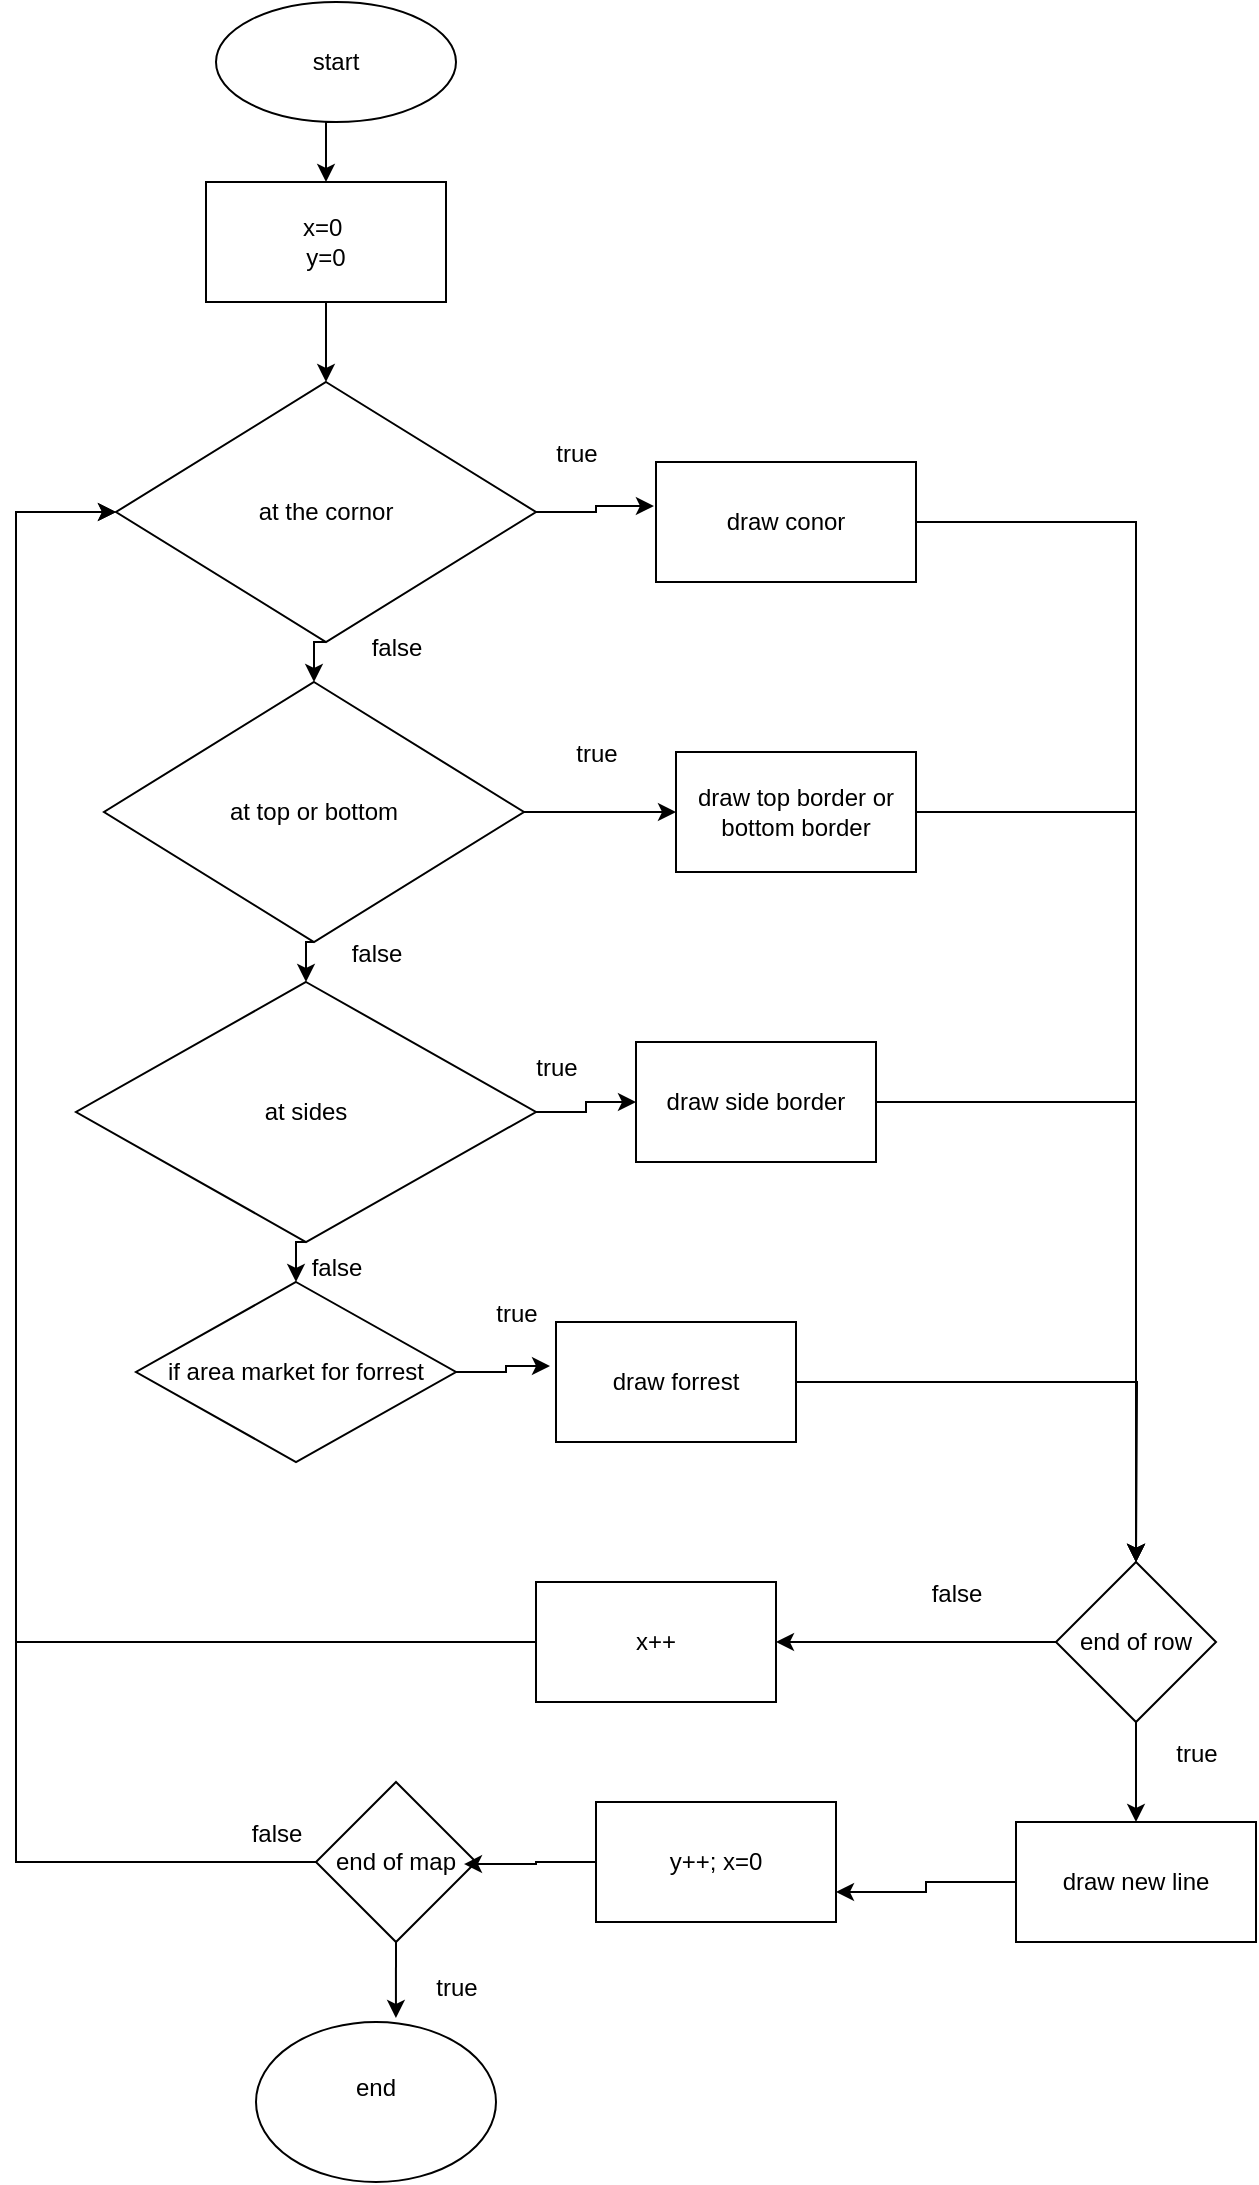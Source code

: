 <mxfile version="27.0.9">
  <diagram name="Sida-1" id="0GtrpKbRK-s8gDNCSNvR">
    <mxGraphModel dx="1212" dy="793" grid="1" gridSize="10" guides="1" tooltips="1" connect="1" arrows="1" fold="1" page="1" pageScale="1" pageWidth="827" pageHeight="1169" background="light-dark(#FFFFFF,#333333)" math="0" shadow="0">
      <root>
        <mxCell id="0" />
        <mxCell id="1" parent="0" />
        <mxCell id="wDozuO5Jw6rSZuI6nTv_-15" style="edgeStyle=orthogonalEdgeStyle;rounded=0;orthogonalLoop=1;jettySize=auto;html=1;exitX=0.5;exitY=1;exitDx=0;exitDy=0;entryX=0.5;entryY=0;entryDx=0;entryDy=0;" edge="1" parent="1" source="wDozuO5Jw6rSZuI6nTv_-1" target="wDozuO5Jw6rSZuI6nTv_-3">
          <mxGeometry relative="1" as="geometry" />
        </mxCell>
        <mxCell id="wDozuO5Jw6rSZuI6nTv_-1" value="x=0&amp;nbsp;&lt;br&gt;y=0" style="rounded=0;whiteSpace=wrap;html=1;" vertex="1" parent="1">
          <mxGeometry x="255" y="110" width="120" height="60" as="geometry" />
        </mxCell>
        <mxCell id="wDozuO5Jw6rSZuI6nTv_-14" style="edgeStyle=orthogonalEdgeStyle;rounded=0;orthogonalLoop=1;jettySize=auto;html=1;exitX=0.5;exitY=1;exitDx=0;exitDy=0;entryX=0.5;entryY=0;entryDx=0;entryDy=0;" edge="1" parent="1" source="wDozuO5Jw6rSZuI6nTv_-2" target="wDozuO5Jw6rSZuI6nTv_-1">
          <mxGeometry relative="1" as="geometry" />
        </mxCell>
        <mxCell id="wDozuO5Jw6rSZuI6nTv_-2" value="start" style="ellipse;whiteSpace=wrap;html=1;" vertex="1" parent="1">
          <mxGeometry x="260" y="20" width="120" height="60" as="geometry" />
        </mxCell>
        <mxCell id="wDozuO5Jw6rSZuI6nTv_-16" style="edgeStyle=orthogonalEdgeStyle;rounded=0;orthogonalLoop=1;jettySize=auto;html=1;exitX=0.5;exitY=1;exitDx=0;exitDy=0;entryX=0.5;entryY=0;entryDx=0;entryDy=0;" edge="1" parent="1" source="wDozuO5Jw6rSZuI6nTv_-3" target="wDozuO5Jw6rSZuI6nTv_-5">
          <mxGeometry relative="1" as="geometry" />
        </mxCell>
        <mxCell id="wDozuO5Jw6rSZuI6nTv_-3" value="at the cornor" style="rhombus;whiteSpace=wrap;html=1;" vertex="1" parent="1">
          <mxGeometry x="210" y="210" width="210" height="130" as="geometry" />
        </mxCell>
        <mxCell id="wDozuO5Jw6rSZuI6nTv_-17" style="edgeStyle=orthogonalEdgeStyle;rounded=0;orthogonalLoop=1;jettySize=auto;html=1;exitX=0.5;exitY=1;exitDx=0;exitDy=0;entryX=0.5;entryY=0;entryDx=0;entryDy=0;entryPerimeter=0;" edge="1" parent="1" source="wDozuO5Jw6rSZuI6nTv_-5" target="wDozuO5Jw6rSZuI6nTv_-8">
          <mxGeometry relative="1" as="geometry" />
        </mxCell>
        <mxCell id="wDozuO5Jw6rSZuI6nTv_-22" style="edgeStyle=orthogonalEdgeStyle;rounded=0;orthogonalLoop=1;jettySize=auto;html=1;exitX=1;exitY=0.5;exitDx=0;exitDy=0;entryX=0;entryY=0.5;entryDx=0;entryDy=0;" edge="1" parent="1" source="wDozuO5Jw6rSZuI6nTv_-5" target="wDozuO5Jw6rSZuI6nTv_-6">
          <mxGeometry relative="1" as="geometry" />
        </mxCell>
        <mxCell id="wDozuO5Jw6rSZuI6nTv_-5" value="at top or bottom" style="rhombus;whiteSpace=wrap;html=1;" vertex="1" parent="1">
          <mxGeometry x="204" y="360" width="210" height="130" as="geometry" />
        </mxCell>
        <mxCell id="wDozuO5Jw6rSZuI6nTv_-62" style="edgeStyle=orthogonalEdgeStyle;rounded=0;orthogonalLoop=1;jettySize=auto;html=1;entryX=0.5;entryY=0;entryDx=0;entryDy=0;" edge="1" parent="1" source="wDozuO5Jw6rSZuI6nTv_-6" target="wDozuO5Jw6rSZuI6nTv_-33">
          <mxGeometry relative="1" as="geometry">
            <mxPoint x="720" y="425" as="targetPoint" />
          </mxGeometry>
        </mxCell>
        <mxCell id="wDozuO5Jw6rSZuI6nTv_-6" value="&lt;div&gt;draw top border or bottom border&lt;/div&gt;" style="rounded=0;whiteSpace=wrap;html=1;" vertex="1" parent="1">
          <mxGeometry x="490" y="395" width="120" height="60" as="geometry" />
        </mxCell>
        <mxCell id="wDozuO5Jw6rSZuI6nTv_-59" style="edgeStyle=orthogonalEdgeStyle;rounded=0;orthogonalLoop=1;jettySize=auto;html=1;exitX=1;exitY=0.5;exitDx=0;exitDy=0;entryX=0.5;entryY=0;entryDx=0;entryDy=0;" edge="1" parent="1" source="wDozuO5Jw6rSZuI6nTv_-7" target="wDozuO5Jw6rSZuI6nTv_-33">
          <mxGeometry relative="1" as="geometry" />
        </mxCell>
        <mxCell id="wDozuO5Jw6rSZuI6nTv_-7" value="&lt;div&gt;draw conor&lt;/div&gt;" style="whiteSpace=wrap;html=1;" vertex="1" parent="1">
          <mxGeometry x="480" y="250" width="130" height="60" as="geometry" />
        </mxCell>
        <mxCell id="wDozuO5Jw6rSZuI6nTv_-20" style="edgeStyle=orthogonalEdgeStyle;rounded=0;orthogonalLoop=1;jettySize=auto;html=1;exitX=0.5;exitY=1;exitDx=0;exitDy=0;entryX=0.5;entryY=0;entryDx=0;entryDy=0;" edge="1" parent="1" source="wDozuO5Jw6rSZuI6nTv_-8" target="wDozuO5Jw6rSZuI6nTv_-10">
          <mxGeometry relative="1" as="geometry" />
        </mxCell>
        <mxCell id="wDozuO5Jw6rSZuI6nTv_-23" style="edgeStyle=orthogonalEdgeStyle;rounded=0;orthogonalLoop=1;jettySize=auto;html=1;exitX=1;exitY=0.5;exitDx=0;exitDy=0;entryX=0;entryY=0.5;entryDx=0;entryDy=0;" edge="1" parent="1" source="wDozuO5Jw6rSZuI6nTv_-8" target="wDozuO5Jw6rSZuI6nTv_-9">
          <mxGeometry relative="1" as="geometry" />
        </mxCell>
        <mxCell id="wDozuO5Jw6rSZuI6nTv_-8" value="at sides" style="rhombus;whiteSpace=wrap;html=1;" vertex="1" parent="1">
          <mxGeometry x="190" y="510" width="230" height="130" as="geometry" />
        </mxCell>
        <mxCell id="wDozuO5Jw6rSZuI6nTv_-64" style="edgeStyle=orthogonalEdgeStyle;rounded=0;orthogonalLoop=1;jettySize=auto;html=1;exitX=1;exitY=0.5;exitDx=0;exitDy=0;entryX=0.5;entryY=0;entryDx=0;entryDy=0;" edge="1" parent="1" source="wDozuO5Jw6rSZuI6nTv_-9" target="wDozuO5Jw6rSZuI6nTv_-33">
          <mxGeometry relative="1" as="geometry">
            <mxPoint x="720" y="570" as="targetPoint" />
          </mxGeometry>
        </mxCell>
        <mxCell id="wDozuO5Jw6rSZuI6nTv_-9" value="draw side border" style="whiteSpace=wrap;html=1;" vertex="1" parent="1">
          <mxGeometry x="470" y="540" width="120" height="60" as="geometry" />
        </mxCell>
        <mxCell id="wDozuO5Jw6rSZuI6nTv_-10" value="if area market for forrest" style="rhombus;whiteSpace=wrap;html=1;" vertex="1" parent="1">
          <mxGeometry x="220" y="660" width="160" height="90" as="geometry" />
        </mxCell>
        <mxCell id="wDozuO5Jw6rSZuI6nTv_-65" style="edgeStyle=orthogonalEdgeStyle;rounded=0;orthogonalLoop=1;jettySize=auto;html=1;exitX=1;exitY=0.5;exitDx=0;exitDy=0;" edge="1" parent="1" source="wDozuO5Jw6rSZuI6nTv_-11">
          <mxGeometry relative="1" as="geometry">
            <mxPoint x="720" y="800" as="targetPoint" />
          </mxGeometry>
        </mxCell>
        <mxCell id="wDozuO5Jw6rSZuI6nTv_-11" value="draw forrest" style="whiteSpace=wrap;html=1;" vertex="1" parent="1">
          <mxGeometry x="430" y="680" width="120" height="60" as="geometry" />
        </mxCell>
        <mxCell id="wDozuO5Jw6rSZuI6nTv_-21" style="edgeStyle=orthogonalEdgeStyle;rounded=0;orthogonalLoop=1;jettySize=auto;html=1;exitX=1;exitY=0.5;exitDx=0;exitDy=0;entryX=-0.008;entryY=0.367;entryDx=0;entryDy=0;entryPerimeter=0;" edge="1" parent="1" source="wDozuO5Jw6rSZuI6nTv_-3" target="wDozuO5Jw6rSZuI6nTv_-7">
          <mxGeometry relative="1" as="geometry" />
        </mxCell>
        <mxCell id="wDozuO5Jw6rSZuI6nTv_-24" style="edgeStyle=orthogonalEdgeStyle;rounded=0;orthogonalLoop=1;jettySize=auto;html=1;exitX=1;exitY=0.5;exitDx=0;exitDy=0;entryX=-0.025;entryY=0.367;entryDx=0;entryDy=0;entryPerimeter=0;" edge="1" parent="1" source="wDozuO5Jw6rSZuI6nTv_-10" target="wDozuO5Jw6rSZuI6nTv_-11">
          <mxGeometry relative="1" as="geometry" />
        </mxCell>
        <mxCell id="wDozuO5Jw6rSZuI6nTv_-26" value="false" style="text;html=1;align=center;verticalAlign=middle;resizable=0;points=[];autosize=1;strokeColor=none;fillColor=none;" vertex="1" parent="1">
          <mxGeometry x="325" y="328" width="50" height="30" as="geometry" />
        </mxCell>
        <mxCell id="wDozuO5Jw6rSZuI6nTv_-27" value="false&lt;div&gt;&lt;br&gt;&lt;/div&gt;" style="text;html=1;align=center;verticalAlign=middle;resizable=0;points=[];autosize=1;strokeColor=none;fillColor=none;" vertex="1" parent="1">
          <mxGeometry x="315" y="483" width="50" height="40" as="geometry" />
        </mxCell>
        <mxCell id="wDozuO5Jw6rSZuI6nTv_-28" value="false" style="text;html=1;align=center;verticalAlign=middle;resizable=0;points=[];autosize=1;strokeColor=none;fillColor=none;" vertex="1" parent="1">
          <mxGeometry x="295" y="638" width="50" height="30" as="geometry" />
        </mxCell>
        <mxCell id="wDozuO5Jw6rSZuI6nTv_-29" value="true&lt;div&gt;&lt;br&gt;&lt;/div&gt;" style="text;html=1;align=center;verticalAlign=middle;resizable=0;points=[];autosize=1;strokeColor=none;fillColor=none;" vertex="1" parent="1">
          <mxGeometry x="420" y="233" width="40" height="40" as="geometry" />
        </mxCell>
        <mxCell id="wDozuO5Jw6rSZuI6nTv_-30" value="true&lt;div&gt;&lt;br&gt;&lt;/div&gt;" style="text;html=1;align=center;verticalAlign=middle;resizable=0;points=[];autosize=1;strokeColor=none;fillColor=none;" vertex="1" parent="1">
          <mxGeometry x="430" y="383" width="40" height="40" as="geometry" />
        </mxCell>
        <mxCell id="wDozuO5Jw6rSZuI6nTv_-31" value="true" style="text;html=1;align=center;verticalAlign=middle;resizable=0;points=[];autosize=1;strokeColor=none;fillColor=none;" vertex="1" parent="1">
          <mxGeometry x="410" y="538" width="40" height="30" as="geometry" />
        </mxCell>
        <mxCell id="wDozuO5Jw6rSZuI6nTv_-32" value="true&lt;div&gt;&lt;br&gt;&lt;/div&gt;" style="text;html=1;align=center;verticalAlign=middle;resizable=0;points=[];autosize=1;strokeColor=none;fillColor=none;" vertex="1" parent="1">
          <mxGeometry x="390" y="663" width="40" height="40" as="geometry" />
        </mxCell>
        <mxCell id="wDozuO5Jw6rSZuI6nTv_-69" style="edgeStyle=orthogonalEdgeStyle;rounded=0;orthogonalLoop=1;jettySize=auto;html=1;exitX=0;exitY=0.5;exitDx=0;exitDy=0;entryX=1;entryY=0.5;entryDx=0;entryDy=0;" edge="1" parent="1" source="wDozuO5Jw6rSZuI6nTv_-33" target="wDozuO5Jw6rSZuI6nTv_-34">
          <mxGeometry relative="1" as="geometry" />
        </mxCell>
        <mxCell id="wDozuO5Jw6rSZuI6nTv_-74" style="edgeStyle=orthogonalEdgeStyle;rounded=0;orthogonalLoop=1;jettySize=auto;html=1;exitX=0.5;exitY=1;exitDx=0;exitDy=0;entryX=0.5;entryY=0;entryDx=0;entryDy=0;" edge="1" parent="1" source="wDozuO5Jw6rSZuI6nTv_-33" target="wDozuO5Jw6rSZuI6nTv_-35">
          <mxGeometry relative="1" as="geometry" />
        </mxCell>
        <mxCell id="wDozuO5Jw6rSZuI6nTv_-33" value="end of row" style="rhombus;whiteSpace=wrap;html=1;" vertex="1" parent="1">
          <mxGeometry x="680" y="800" width="80" height="80" as="geometry" />
        </mxCell>
        <mxCell id="wDozuO5Jw6rSZuI6nTv_-75" style="edgeStyle=orthogonalEdgeStyle;rounded=0;orthogonalLoop=1;jettySize=auto;html=1;exitX=0;exitY=0.5;exitDx=0;exitDy=0;entryX=0;entryY=0.5;entryDx=0;entryDy=0;" edge="1" parent="1" source="wDozuO5Jw6rSZuI6nTv_-34" target="wDozuO5Jw6rSZuI6nTv_-3">
          <mxGeometry relative="1" as="geometry">
            <mxPoint x="110" y="270" as="targetPoint" />
            <Array as="points">
              <mxPoint x="160" y="840" />
              <mxPoint x="160" y="275" />
            </Array>
          </mxGeometry>
        </mxCell>
        <mxCell id="wDozuO5Jw6rSZuI6nTv_-34" value="x++" style="whiteSpace=wrap;html=1;" vertex="1" parent="1">
          <mxGeometry x="420" y="810" width="120" height="60" as="geometry" />
        </mxCell>
        <mxCell id="wDozuO5Jw6rSZuI6nTv_-77" style="edgeStyle=orthogonalEdgeStyle;rounded=0;orthogonalLoop=1;jettySize=auto;html=1;exitX=0;exitY=0.5;exitDx=0;exitDy=0;entryX=1;entryY=0.75;entryDx=0;entryDy=0;" edge="1" parent="1" source="wDozuO5Jw6rSZuI6nTv_-35" target="wDozuO5Jw6rSZuI6nTv_-36">
          <mxGeometry relative="1" as="geometry" />
        </mxCell>
        <mxCell id="wDozuO5Jw6rSZuI6nTv_-35" value="draw new line" style="whiteSpace=wrap;html=1;" vertex="1" parent="1">
          <mxGeometry x="660" y="930" width="120" height="60" as="geometry" />
        </mxCell>
        <mxCell id="wDozuO5Jw6rSZuI6nTv_-36" value="y++; x=0" style="whiteSpace=wrap;html=1;" vertex="1" parent="1">
          <mxGeometry x="450" y="920" width="120" height="60" as="geometry" />
        </mxCell>
        <mxCell id="wDozuO5Jw6rSZuI6nTv_-76" style="edgeStyle=orthogonalEdgeStyle;rounded=0;orthogonalLoop=1;jettySize=auto;html=1;exitX=0;exitY=0.5;exitDx=0;exitDy=0;entryX=0;entryY=0.5;entryDx=0;entryDy=0;" edge="1" parent="1" source="wDozuO5Jw6rSZuI6nTv_-66" target="wDozuO5Jw6rSZuI6nTv_-3">
          <mxGeometry relative="1" as="geometry">
            <mxPoint x="160" y="270" as="targetPoint" />
            <Array as="points">
              <mxPoint x="160" y="950" />
              <mxPoint x="160" y="275" />
            </Array>
          </mxGeometry>
        </mxCell>
        <mxCell id="wDozuO5Jw6rSZuI6nTv_-66" value="end of map" style="rhombus;whiteSpace=wrap;html=1;" vertex="1" parent="1">
          <mxGeometry x="310" y="910" width="80" height="80" as="geometry" />
        </mxCell>
        <mxCell id="wDozuO5Jw6rSZuI6nTv_-67" value="end&lt;div&gt;&lt;br&gt;&lt;/div&gt;" style="ellipse;whiteSpace=wrap;html=1;" vertex="1" parent="1">
          <mxGeometry x="280" y="1030" width="120" height="80" as="geometry" />
        </mxCell>
        <mxCell id="wDozuO5Jw6rSZuI6nTv_-68" value="" style="endArrow=classic;html=1;rounded=0;strokeColor=none;" edge="1" parent="1">
          <mxGeometry width="50" height="50" relative="1" as="geometry">
            <mxPoint x="240" y="820" as="sourcePoint" />
            <mxPoint x="290" y="770" as="targetPoint" />
          </mxGeometry>
        </mxCell>
        <mxCell id="wDozuO5Jw6rSZuI6nTv_-78" style="edgeStyle=orthogonalEdgeStyle;rounded=0;orthogonalLoop=1;jettySize=auto;html=1;exitX=0;exitY=0.5;exitDx=0;exitDy=0;entryX=0.925;entryY=0.513;entryDx=0;entryDy=0;entryPerimeter=0;" edge="1" parent="1" source="wDozuO5Jw6rSZuI6nTv_-36" target="wDozuO5Jw6rSZuI6nTv_-66">
          <mxGeometry relative="1" as="geometry" />
        </mxCell>
        <mxCell id="wDozuO5Jw6rSZuI6nTv_-79" style="edgeStyle=orthogonalEdgeStyle;rounded=0;orthogonalLoop=1;jettySize=auto;html=1;exitX=0.5;exitY=1;exitDx=0;exitDy=0;entryX=0.583;entryY=-0.025;entryDx=0;entryDy=0;entryPerimeter=0;" edge="1" parent="1" source="wDozuO5Jw6rSZuI6nTv_-66" target="wDozuO5Jw6rSZuI6nTv_-67">
          <mxGeometry relative="1" as="geometry" />
        </mxCell>
        <mxCell id="wDozuO5Jw6rSZuI6nTv_-80" value="false&lt;div&gt;&lt;br&gt;&lt;/div&gt;" style="text;html=1;align=center;verticalAlign=middle;resizable=0;points=[];autosize=1;strokeColor=none;fillColor=none;" vertex="1" parent="1">
          <mxGeometry x="605" y="803" width="50" height="40" as="geometry" />
        </mxCell>
        <mxCell id="wDozuO5Jw6rSZuI6nTv_-81" value="false&lt;div&gt;&lt;br&gt;&lt;/div&gt;" style="text;html=1;align=center;verticalAlign=middle;resizable=0;points=[];autosize=1;strokeColor=none;fillColor=none;" vertex="1" parent="1">
          <mxGeometry x="265" y="923" width="50" height="40" as="geometry" />
        </mxCell>
        <mxCell id="wDozuO5Jw6rSZuI6nTv_-83" value="true" style="text;html=1;align=center;verticalAlign=middle;resizable=0;points=[];autosize=1;strokeColor=none;fillColor=none;" vertex="1" parent="1">
          <mxGeometry x="360" y="998" width="40" height="30" as="geometry" />
        </mxCell>
        <mxCell id="wDozuO5Jw6rSZuI6nTv_-84" value="true&lt;div&gt;&lt;br&gt;&lt;/div&gt;" style="text;html=1;align=center;verticalAlign=middle;resizable=0;points=[];autosize=1;strokeColor=none;fillColor=none;" vertex="1" parent="1">
          <mxGeometry x="730" y="883" width="40" height="40" as="geometry" />
        </mxCell>
      </root>
    </mxGraphModel>
  </diagram>
</mxfile>
